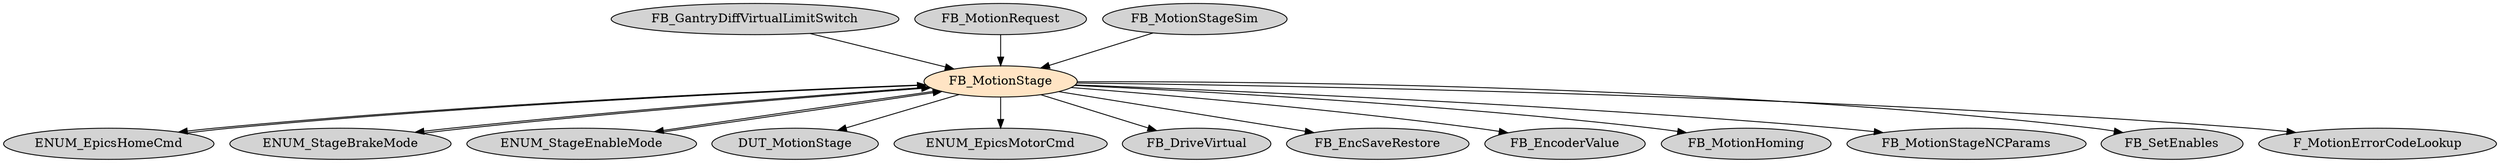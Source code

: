 digraph FB_MotionStage {
     node [style=filled]
    FB_MotionStage [fillcolor = bisque];
    ENUM_EpicsHomeCmd -> FB_MotionStage;
    ENUM_StageBrakeMode -> FB_MotionStage;
    ENUM_StageEnableMode -> FB_MotionStage;
    FB_GantryDiffVirtualLimitSwitch -> FB_MotionStage;
    FB_MotionRequest -> FB_MotionStage;
    FB_MotionStage -> DUT_MotionStage;
    FB_MotionStage -> ENUM_EpicsHomeCmd;
    FB_MotionStage -> ENUM_EpicsMotorCmd;
    FB_MotionStage -> ENUM_StageBrakeMode;
    FB_MotionStage -> ENUM_StageEnableMode;
    FB_MotionStage -> FB_DriveVirtual;
    FB_MotionStage -> FB_EncSaveRestore;
    FB_MotionStage -> FB_EncoderValue;
    FB_MotionStage -> FB_MotionHoming;
    FB_MotionStage -> FB_MotionStageNCParams;
    FB_MotionStage -> FB_SetEnables;
    FB_MotionStage -> F_MotionErrorCodeLookup;
    FB_MotionStageSim -> FB_MotionStage;
}
